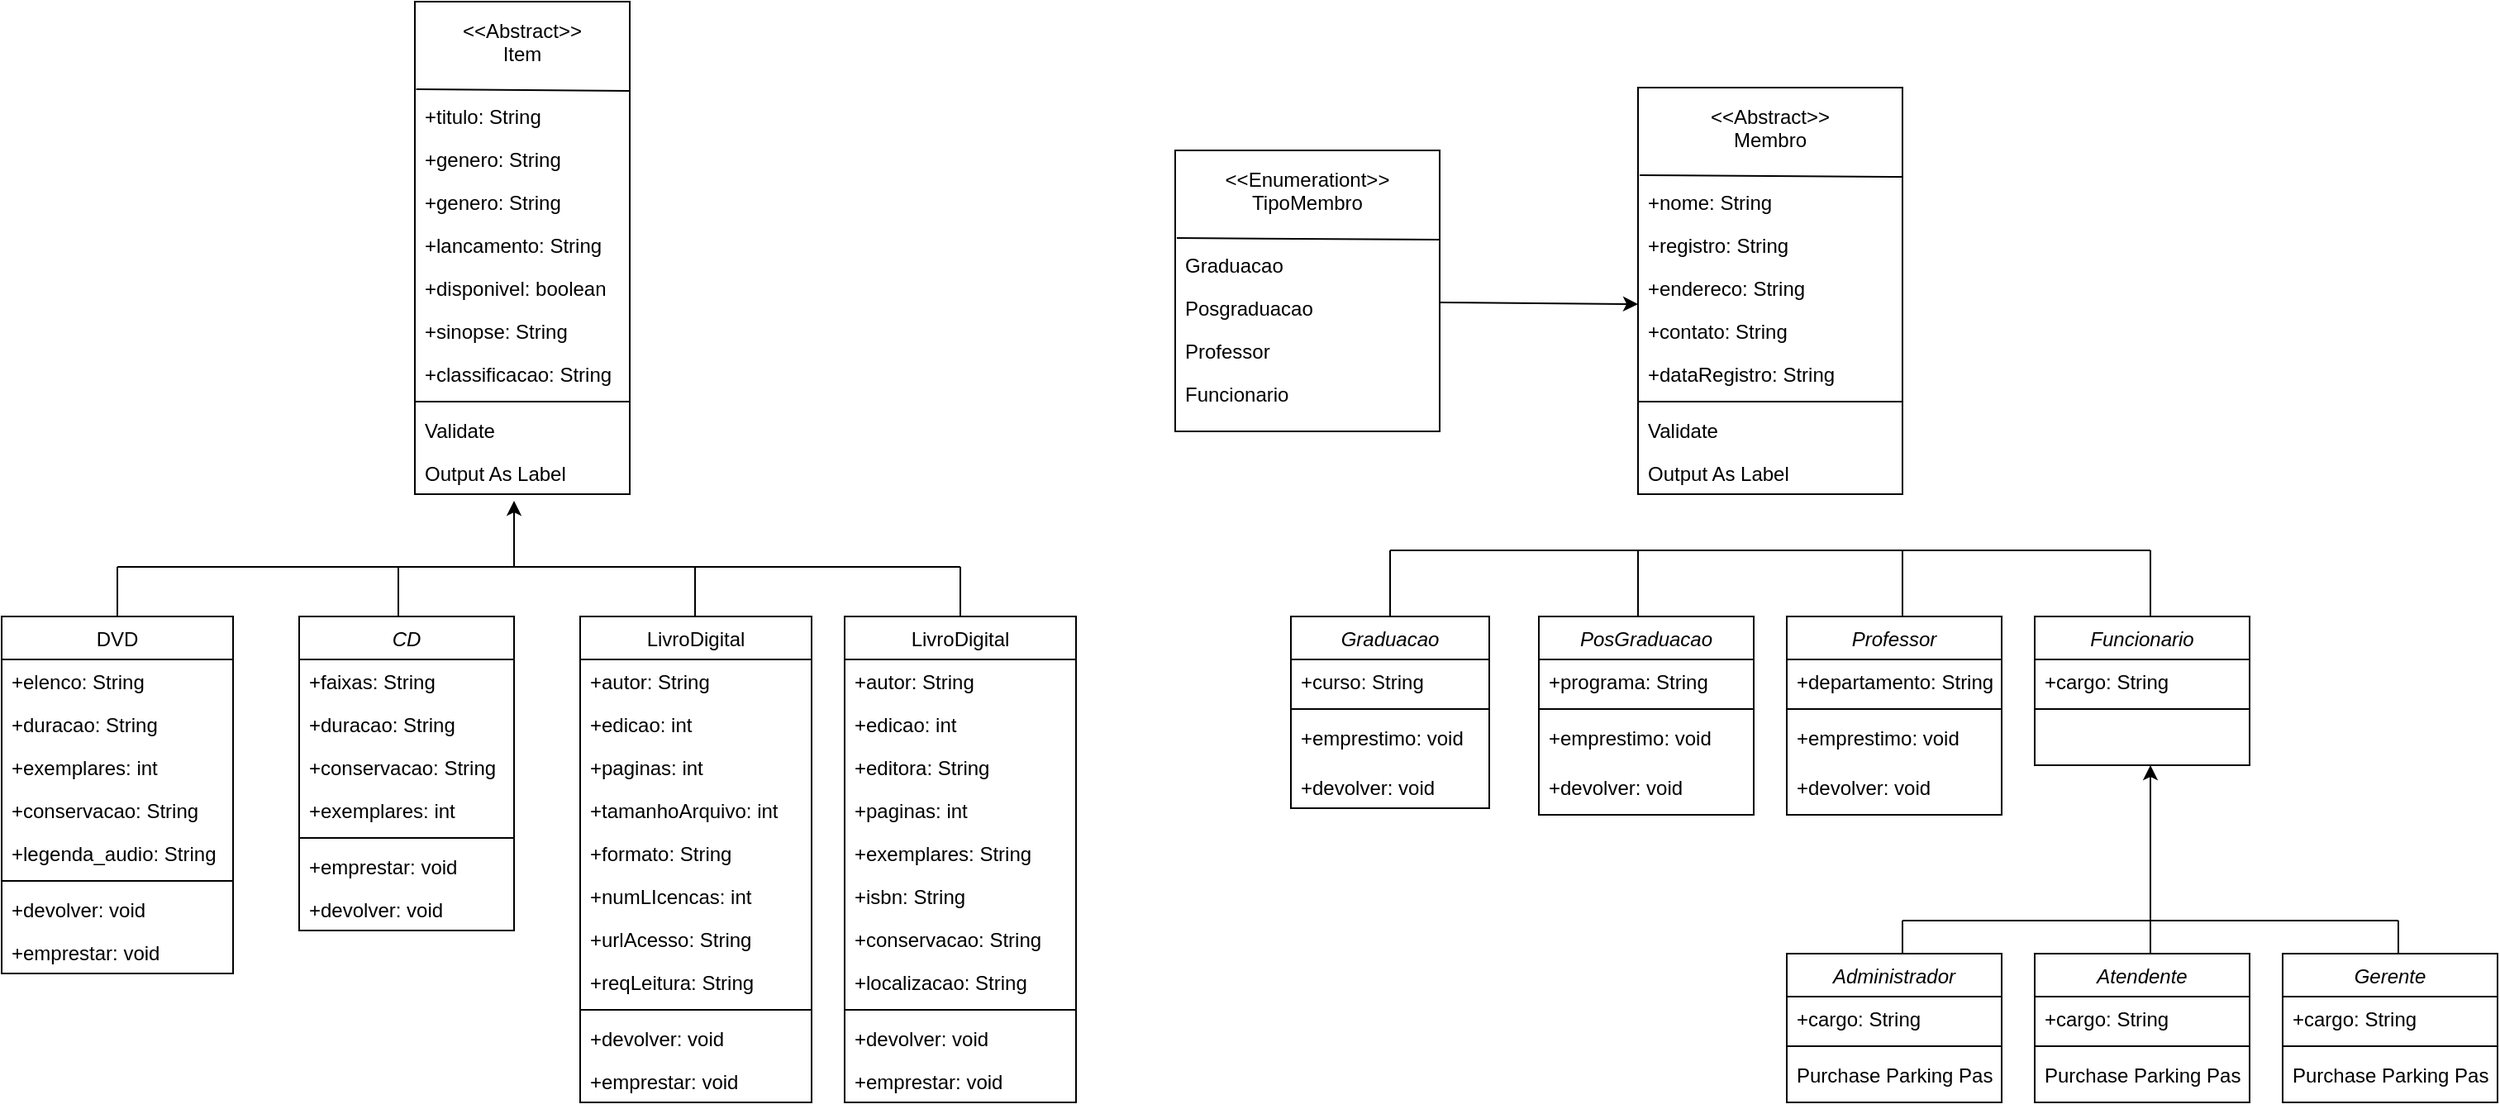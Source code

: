 <mxfile version="21.7.2" type="google">
  <diagram id="C5RBs43oDa-KdzZeNtuy" name="Page-1">
    <mxGraphModel grid="1" page="1" gridSize="10" guides="1" tooltips="1" connect="1" arrows="1" fold="1" pageScale="1" pageWidth="2339" pageHeight="3300" math="0" shadow="0">
      <root>
        <mxCell id="WIyWlLk6GJQsqaUBKTNV-0" />
        <mxCell id="WIyWlLk6GJQsqaUBKTNV-1" parent="WIyWlLk6GJQsqaUBKTNV-0" />
        <mxCell id="zkfFHV4jXpPFQw0GAbJ--0" value="CD" style="swimlane;fontStyle=2;align=center;verticalAlign=top;childLayout=stackLayout;horizontal=1;startSize=26;horizontalStack=0;resizeParent=1;resizeLast=0;collapsible=1;marginBottom=0;rounded=0;shadow=0;strokeWidth=1;" vertex="1" parent="WIyWlLk6GJQsqaUBKTNV-1">
          <mxGeometry x="460" y="400" width="130" height="190" as="geometry">
            <mxRectangle x="230" y="140" width="160" height="26" as="alternateBounds" />
          </mxGeometry>
        </mxCell>
        <mxCell id="zkfFHV4jXpPFQw0GAbJ--1" value="+faixas: String" style="text;align=left;verticalAlign=top;spacingLeft=4;spacingRight=4;overflow=hidden;rotatable=0;points=[[0,0.5],[1,0.5]];portConstraint=eastwest;" vertex="1" parent="zkfFHV4jXpPFQw0GAbJ--0">
          <mxGeometry y="26" width="130" height="26" as="geometry" />
        </mxCell>
        <mxCell id="zkfFHV4jXpPFQw0GAbJ--2" value="+duracao: String" style="text;align=left;verticalAlign=top;spacingLeft=4;spacingRight=4;overflow=hidden;rotatable=0;points=[[0,0.5],[1,0.5]];portConstraint=eastwest;rounded=0;shadow=0;html=0;" vertex="1" parent="zkfFHV4jXpPFQw0GAbJ--0">
          <mxGeometry y="52" width="130" height="26" as="geometry" />
        </mxCell>
        <mxCell id="lQz0GTJHD4kGZNlq4mN5-0" value="+conservacao: String" style="text;align=left;verticalAlign=top;spacingLeft=4;spacingRight=4;overflow=hidden;rotatable=0;points=[[0,0.5],[1,0.5]];portConstraint=eastwest;rounded=0;shadow=0;html=0;" vertex="1" parent="zkfFHV4jXpPFQw0GAbJ--0">
          <mxGeometry y="78" width="130" height="26" as="geometry" />
        </mxCell>
        <mxCell id="zkfFHV4jXpPFQw0GAbJ--3" value="+exemplares: int" style="text;align=left;verticalAlign=top;spacingLeft=4;spacingRight=4;overflow=hidden;rotatable=0;points=[[0,0.5],[1,0.5]];portConstraint=eastwest;rounded=0;shadow=0;html=0;" vertex="1" parent="zkfFHV4jXpPFQw0GAbJ--0">
          <mxGeometry y="104" width="130" height="26" as="geometry" />
        </mxCell>
        <mxCell id="zkfFHV4jXpPFQw0GAbJ--4" value="" style="line;html=1;strokeWidth=1;align=left;verticalAlign=middle;spacingTop=-1;spacingLeft=3;spacingRight=3;rotatable=0;labelPosition=right;points=[];portConstraint=eastwest;" vertex="1" parent="zkfFHV4jXpPFQw0GAbJ--0">
          <mxGeometry y="130" width="130" height="8" as="geometry" />
        </mxCell>
        <mxCell id="JZWXsClu9cLu2MhsfHQS-4" value="+emprestar: void" style="text;align=left;verticalAlign=top;spacingLeft=4;spacingRight=4;overflow=hidden;rotatable=0;points=[[0,0.5],[1,0.5]];portConstraint=eastwest;" vertex="1" parent="zkfFHV4jXpPFQw0GAbJ--0">
          <mxGeometry y="138" width="130" height="26" as="geometry" />
        </mxCell>
        <mxCell id="JZWXsClu9cLu2MhsfHQS-6" value="+devolver: void" style="text;align=left;verticalAlign=top;spacingLeft=4;spacingRight=4;overflow=hidden;rotatable=0;points=[[0,0.5],[1,0.5]];portConstraint=eastwest;" vertex="1" parent="zkfFHV4jXpPFQw0GAbJ--0">
          <mxGeometry y="164" width="130" height="26" as="geometry" />
        </mxCell>
        <mxCell id="zkfFHV4jXpPFQw0GAbJ--6" value="DVD" style="swimlane;fontStyle=0;align=center;verticalAlign=top;childLayout=stackLayout;horizontal=1;startSize=26;horizontalStack=0;resizeParent=1;resizeLast=0;collapsible=1;marginBottom=0;rounded=0;shadow=0;strokeWidth=1;" vertex="1" parent="WIyWlLk6GJQsqaUBKTNV-1">
          <mxGeometry x="280" y="400" width="140" height="216" as="geometry">
            <mxRectangle x="130" y="380" width="160" height="26" as="alternateBounds" />
          </mxGeometry>
        </mxCell>
        <mxCell id="Vjw_Tnqs9xEkvKZSGSL6-1" value="+elenco: String" style="text;align=left;verticalAlign=top;spacingLeft=4;spacingRight=4;overflow=hidden;rotatable=0;points=[[0,0.5],[1,0.5]];portConstraint=eastwest;" vertex="1" parent="zkfFHV4jXpPFQw0GAbJ--6">
          <mxGeometry y="26" width="140" height="26" as="geometry" />
        </mxCell>
        <mxCell id="Vjw_Tnqs9xEkvKZSGSL6-2" value="+duracao: String" style="text;align=left;verticalAlign=top;spacingLeft=4;spacingRight=4;overflow=hidden;rotatable=0;points=[[0,0.5],[1,0.5]];portConstraint=eastwest;" vertex="1" parent="zkfFHV4jXpPFQw0GAbJ--6">
          <mxGeometry y="52" width="140" height="26" as="geometry" />
        </mxCell>
        <mxCell id="Vjw_Tnqs9xEkvKZSGSL6-3" value="+exemplares: int" style="text;align=left;verticalAlign=top;spacingLeft=4;spacingRight=4;overflow=hidden;rotatable=0;points=[[0,0.5],[1,0.5]];portConstraint=eastwest;" vertex="1" parent="zkfFHV4jXpPFQw0GAbJ--6">
          <mxGeometry y="78" width="140" height="26" as="geometry" />
        </mxCell>
        <mxCell id="zkfFHV4jXpPFQw0GAbJ--7" value="+conservacao: String" style="text;align=left;verticalAlign=top;spacingLeft=4;spacingRight=4;overflow=hidden;rotatable=0;points=[[0,0.5],[1,0.5]];portConstraint=eastwest;" vertex="1" parent="zkfFHV4jXpPFQw0GAbJ--6">
          <mxGeometry y="104" width="140" height="26" as="geometry" />
        </mxCell>
        <mxCell id="zkfFHV4jXpPFQw0GAbJ--8" value="+legenda_audio: String" style="text;align=left;verticalAlign=top;spacingLeft=4;spacingRight=4;overflow=hidden;rotatable=0;points=[[0,0.5],[1,0.5]];portConstraint=eastwest;rounded=0;shadow=0;html=0;" vertex="1" parent="zkfFHV4jXpPFQw0GAbJ--6">
          <mxGeometry y="130" width="140" height="26" as="geometry" />
        </mxCell>
        <mxCell id="zkfFHV4jXpPFQw0GAbJ--9" value="" style="line;html=1;strokeWidth=1;align=left;verticalAlign=middle;spacingTop=-1;spacingLeft=3;spacingRight=3;rotatable=0;labelPosition=right;points=[];portConstraint=eastwest;" vertex="1" parent="zkfFHV4jXpPFQw0GAbJ--6">
          <mxGeometry y="156" width="140" height="8" as="geometry" />
        </mxCell>
        <mxCell id="zkfFHV4jXpPFQw0GAbJ--11" value="+devolver: void" style="text;align=left;verticalAlign=top;spacingLeft=4;spacingRight=4;overflow=hidden;rotatable=0;points=[[0,0.5],[1,0.5]];portConstraint=eastwest;" vertex="1" parent="zkfFHV4jXpPFQw0GAbJ--6">
          <mxGeometry y="164" width="140" height="26" as="geometry" />
        </mxCell>
        <mxCell id="JZWXsClu9cLu2MhsfHQS-1" value="+emprestar: void" style="text;align=left;verticalAlign=top;spacingLeft=4;spacingRight=4;overflow=hidden;rotatable=0;points=[[0,0.5],[1,0.5]];portConstraint=eastwest;" vertex="1" parent="zkfFHV4jXpPFQw0GAbJ--6">
          <mxGeometry y="190" width="140" height="26" as="geometry" />
        </mxCell>
        <mxCell id="zkfFHV4jXpPFQw0GAbJ--17" value="&lt;&lt;Abstract&gt;&gt;&#xa;Membro&#xa;" style="swimlane;fontStyle=0;align=center;verticalAlign=bottom;childLayout=stackLayout;horizontal=1;startSize=56;horizontalStack=0;resizeParent=1;resizeLast=0;collapsible=1;marginBottom=0;rounded=0;shadow=0;strokeWidth=1;spacing=3;swimlaneLine=0;" vertex="1" parent="WIyWlLk6GJQsqaUBKTNV-1">
          <mxGeometry x="1270" y="80" width="160" height="246" as="geometry">
            <mxRectangle x="530" y="140" width="160" height="26" as="alternateBounds" />
          </mxGeometry>
        </mxCell>
        <mxCell id="Vjw_Tnqs9xEkvKZSGSL6-5" value="" style="endArrow=none;html=1;rounded=0;exitX=0.006;exitY=-0.115;exitDx=0;exitDy=0;exitPerimeter=0;entryX=1;entryY=-0.077;entryDx=0;entryDy=0;entryPerimeter=0;" edge="1" parent="zkfFHV4jXpPFQw0GAbJ--17" source="zkfFHV4jXpPFQw0GAbJ--18" target="zkfFHV4jXpPFQw0GAbJ--18">
          <mxGeometry width="50" height="50" relative="1" as="geometry">
            <mxPoint y="60" as="sourcePoint" />
            <mxPoint x="170" y="53" as="targetPoint" />
          </mxGeometry>
        </mxCell>
        <mxCell id="zkfFHV4jXpPFQw0GAbJ--18" value="+nome: String" style="text;align=left;verticalAlign=top;spacingLeft=4;spacingRight=4;overflow=hidden;rotatable=0;points=[[0,0.5],[1,0.5]];portConstraint=eastwest;" vertex="1" parent="zkfFHV4jXpPFQw0GAbJ--17">
          <mxGeometry y="56" width="160" height="26" as="geometry" />
        </mxCell>
        <mxCell id="zkfFHV4jXpPFQw0GAbJ--19" value="+registro: String" style="text;align=left;verticalAlign=top;spacingLeft=4;spacingRight=4;overflow=hidden;rotatable=0;points=[[0,0.5],[1,0.5]];portConstraint=eastwest;rounded=0;shadow=0;html=0;" vertex="1" parent="zkfFHV4jXpPFQw0GAbJ--17">
          <mxGeometry y="82" width="160" height="26" as="geometry" />
        </mxCell>
        <mxCell id="zkfFHV4jXpPFQw0GAbJ--20" value="+endereco: String" style="text;align=left;verticalAlign=top;spacingLeft=4;spacingRight=4;overflow=hidden;rotatable=0;points=[[0,0.5],[1,0.5]];portConstraint=eastwest;rounded=0;shadow=0;html=0;" vertex="1" parent="zkfFHV4jXpPFQw0GAbJ--17">
          <mxGeometry y="108" width="160" height="26" as="geometry" />
        </mxCell>
        <mxCell id="zkfFHV4jXpPFQw0GAbJ--21" value="+contato: String" style="text;align=left;verticalAlign=top;spacingLeft=4;spacingRight=4;overflow=hidden;rotatable=0;points=[[0,0.5],[1,0.5]];portConstraint=eastwest;rounded=0;shadow=0;html=0;" vertex="1" parent="zkfFHV4jXpPFQw0GAbJ--17">
          <mxGeometry y="134" width="160" height="26" as="geometry" />
        </mxCell>
        <mxCell id="zkfFHV4jXpPFQw0GAbJ--22" value="+dataRegistro: String" style="text;align=left;verticalAlign=top;spacingLeft=4;spacingRight=4;overflow=hidden;rotatable=0;points=[[0,0.5],[1,0.5]];portConstraint=eastwest;rounded=0;shadow=0;html=0;" vertex="1" parent="zkfFHV4jXpPFQw0GAbJ--17">
          <mxGeometry y="160" width="160" height="26" as="geometry" />
        </mxCell>
        <mxCell id="zkfFHV4jXpPFQw0GAbJ--23" value="" style="line;html=1;strokeWidth=1;align=left;verticalAlign=middle;spacingTop=-1;spacingLeft=3;spacingRight=3;rotatable=0;labelPosition=right;points=[];portConstraint=eastwest;" vertex="1" parent="zkfFHV4jXpPFQw0GAbJ--17">
          <mxGeometry y="186" width="160" height="8" as="geometry" />
        </mxCell>
        <mxCell id="zkfFHV4jXpPFQw0GAbJ--24" value="Validate" style="text;align=left;verticalAlign=top;spacingLeft=4;spacingRight=4;overflow=hidden;rotatable=0;points=[[0,0.5],[1,0.5]];portConstraint=eastwest;" vertex="1" parent="zkfFHV4jXpPFQw0GAbJ--17">
          <mxGeometry y="194" width="160" height="26" as="geometry" />
        </mxCell>
        <mxCell id="zkfFHV4jXpPFQw0GAbJ--25" value="Output As Label" style="text;align=left;verticalAlign=top;spacingLeft=4;spacingRight=4;overflow=hidden;rotatable=0;points=[[0,0.5],[1,0.5]];portConstraint=eastwest;" vertex="1" parent="zkfFHV4jXpPFQw0GAbJ--17">
          <mxGeometry y="220" width="160" height="26" as="geometry" />
        </mxCell>
        <mxCell id="urJZvhicEo51NMIlUiDT-0" value="&lt;&lt;Abstract&gt;&gt;&#xa;Item&#xa;" style="swimlane;fontStyle=0;align=center;verticalAlign=bottom;childLayout=stackLayout;horizontal=1;startSize=56;horizontalStack=0;resizeParent=1;resizeLast=0;collapsible=1;marginBottom=0;rounded=0;shadow=0;strokeWidth=1;spacing=3;swimlaneLine=0;" vertex="1" parent="WIyWlLk6GJQsqaUBKTNV-1">
          <mxGeometry x="530" y="28" width="130" height="298" as="geometry">
            <mxRectangle x="530" y="140" width="160" height="26" as="alternateBounds" />
          </mxGeometry>
        </mxCell>
        <mxCell id="urJZvhicEo51NMIlUiDT-1" value="" style="endArrow=none;html=1;rounded=0;exitX=0.006;exitY=-0.115;exitDx=0;exitDy=0;exitPerimeter=0;entryX=1;entryY=-0.077;entryDx=0;entryDy=0;entryPerimeter=0;" edge="1" parent="urJZvhicEo51NMIlUiDT-0" source="urJZvhicEo51NMIlUiDT-2" target="urJZvhicEo51NMIlUiDT-2">
          <mxGeometry width="50" height="50" relative="1" as="geometry">
            <mxPoint y="60" as="sourcePoint" />
            <mxPoint x="170" y="53" as="targetPoint" />
          </mxGeometry>
        </mxCell>
        <mxCell id="urJZvhicEo51NMIlUiDT-2" value="+titulo: String" style="text;align=left;verticalAlign=top;spacingLeft=4;spacingRight=4;overflow=hidden;rotatable=0;points=[[0,0.5],[1,0.5]];portConstraint=eastwest;" vertex="1" parent="urJZvhicEo51NMIlUiDT-0">
          <mxGeometry y="56" width="130" height="26" as="geometry" />
        </mxCell>
        <mxCell id="urJZvhicEo51NMIlUiDT-3" value="+genero: String" style="text;align=left;verticalAlign=top;spacingLeft=4;spacingRight=4;overflow=hidden;rotatable=0;points=[[0,0.5],[1,0.5]];portConstraint=eastwest;rounded=0;shadow=0;html=0;" vertex="1" parent="urJZvhicEo51NMIlUiDT-0">
          <mxGeometry y="82" width="130" height="26" as="geometry" />
        </mxCell>
        <mxCell id="urJZvhicEo51NMIlUiDT-4" value="+genero: String" style="text;align=left;verticalAlign=top;spacingLeft=4;spacingRight=4;overflow=hidden;rotatable=0;points=[[0,0.5],[1,0.5]];portConstraint=eastwest;rounded=0;shadow=0;html=0;" vertex="1" parent="urJZvhicEo51NMIlUiDT-0">
          <mxGeometry y="108" width="130" height="26" as="geometry" />
        </mxCell>
        <mxCell id="urJZvhicEo51NMIlUiDT-5" value="+lancamento: String" style="text;align=left;verticalAlign=top;spacingLeft=4;spacingRight=4;overflow=hidden;rotatable=0;points=[[0,0.5],[1,0.5]];portConstraint=eastwest;rounded=0;shadow=0;html=0;" vertex="1" parent="urJZvhicEo51NMIlUiDT-0">
          <mxGeometry y="134" width="130" height="26" as="geometry" />
        </mxCell>
        <mxCell id="urJZvhicEo51NMIlUiDT-6" value="+disponivel: boolean" style="text;align=left;verticalAlign=top;spacingLeft=4;spacingRight=4;overflow=hidden;rotatable=0;points=[[0,0.5],[1,0.5]];portConstraint=eastwest;rounded=0;shadow=0;html=0;" vertex="1" parent="urJZvhicEo51NMIlUiDT-0">
          <mxGeometry y="160" width="130" height="26" as="geometry" />
        </mxCell>
        <mxCell id="urJZvhicEo51NMIlUiDT-10" value="+sinopse: String" style="text;align=left;verticalAlign=top;spacingLeft=4;spacingRight=4;overflow=hidden;rotatable=0;points=[[0,0.5],[1,0.5]];portConstraint=eastwest;rounded=0;shadow=0;html=0;" vertex="1" parent="urJZvhicEo51NMIlUiDT-0">
          <mxGeometry y="186" width="130" height="26" as="geometry" />
        </mxCell>
        <mxCell id="urJZvhicEo51NMIlUiDT-11" value="+classificacao: String" style="text;align=left;verticalAlign=top;spacingLeft=4;spacingRight=4;overflow=hidden;rotatable=0;points=[[0,0.5],[1,0.5]];portConstraint=eastwest;rounded=0;shadow=0;html=0;" vertex="1" parent="urJZvhicEo51NMIlUiDT-0">
          <mxGeometry y="212" width="130" height="26" as="geometry" />
        </mxCell>
        <mxCell id="urJZvhicEo51NMIlUiDT-7" value="" style="line;html=1;strokeWidth=1;align=left;verticalAlign=middle;spacingTop=-1;spacingLeft=3;spacingRight=3;rotatable=0;labelPosition=right;points=[];portConstraint=eastwest;" vertex="1" parent="urJZvhicEo51NMIlUiDT-0">
          <mxGeometry y="238" width="130" height="8" as="geometry" />
        </mxCell>
        <mxCell id="urJZvhicEo51NMIlUiDT-8" value="Validate" style="text;align=left;verticalAlign=top;spacingLeft=4;spacingRight=4;overflow=hidden;rotatable=0;points=[[0,0.5],[1,0.5]];portConstraint=eastwest;" vertex="1" parent="urJZvhicEo51NMIlUiDT-0">
          <mxGeometry y="246" width="130" height="26" as="geometry" />
        </mxCell>
        <mxCell id="urJZvhicEo51NMIlUiDT-9" value="Output As Label" style="text;align=left;verticalAlign=top;spacingLeft=4;spacingRight=4;overflow=hidden;rotatable=0;points=[[0,0.5],[1,0.5]];portConstraint=eastwest;" vertex="1" parent="urJZvhicEo51NMIlUiDT-0">
          <mxGeometry y="272" width="130" height="26" as="geometry" />
        </mxCell>
        <mxCell id="urJZvhicEo51NMIlUiDT-14" value="" style="endArrow=none;html=1;rounded=0;" edge="1" parent="WIyWlLk6GJQsqaUBKTNV-1">
          <mxGeometry width="50" height="50" relative="1" as="geometry">
            <mxPoint x="350" y="400" as="sourcePoint" />
            <mxPoint x="350" y="370" as="targetPoint" />
          </mxGeometry>
        </mxCell>
        <mxCell id="urJZvhicEo51NMIlUiDT-15" value="" style="endArrow=none;html=1;rounded=0;" edge="1" parent="WIyWlLk6GJQsqaUBKTNV-1">
          <mxGeometry width="50" height="50" relative="1" as="geometry">
            <mxPoint x="350" y="370" as="sourcePoint" />
            <mxPoint x="860" y="370" as="targetPoint" />
          </mxGeometry>
        </mxCell>
        <mxCell id="urJZvhicEo51NMIlUiDT-16" value="" style="endArrow=none;html=1;rounded=0;" edge="1" parent="WIyWlLk6GJQsqaUBKTNV-1">
          <mxGeometry width="50" height="50" relative="1" as="geometry">
            <mxPoint x="520" y="400" as="sourcePoint" />
            <mxPoint x="520" y="380" as="targetPoint" />
            <Array as="points">
              <mxPoint x="520" y="370" />
            </Array>
          </mxGeometry>
        </mxCell>
        <mxCell id="urJZvhicEo51NMIlUiDT-17" value="" style="endArrow=classic;html=1;rounded=0;" edge="1" parent="WIyWlLk6GJQsqaUBKTNV-1">
          <mxGeometry width="50" height="50" relative="1" as="geometry">
            <mxPoint x="590" y="370" as="sourcePoint" />
            <mxPoint x="590" y="330" as="targetPoint" />
          </mxGeometry>
        </mxCell>
        <mxCell id="urJZvhicEo51NMIlUiDT-18" value="LivroDigital" style="swimlane;fontStyle=0;align=center;verticalAlign=top;childLayout=stackLayout;horizontal=1;startSize=26;horizontalStack=0;resizeParent=1;resizeLast=0;collapsible=1;marginBottom=0;rounded=0;shadow=0;strokeWidth=1;" vertex="1" parent="WIyWlLk6GJQsqaUBKTNV-1">
          <mxGeometry x="630" y="400" width="140" height="294" as="geometry">
            <mxRectangle x="130" y="380" width="160" height="26" as="alternateBounds" />
          </mxGeometry>
        </mxCell>
        <mxCell id="urJZvhicEo51NMIlUiDT-19" value="+autor: String" style="text;align=left;verticalAlign=top;spacingLeft=4;spacingRight=4;overflow=hidden;rotatable=0;points=[[0,0.5],[1,0.5]];portConstraint=eastwest;" vertex="1" parent="urJZvhicEo51NMIlUiDT-18">
          <mxGeometry y="26" width="140" height="26" as="geometry" />
        </mxCell>
        <mxCell id="urJZvhicEo51NMIlUiDT-20" value="+edicao: int" style="text;align=left;verticalAlign=top;spacingLeft=4;spacingRight=4;overflow=hidden;rotatable=0;points=[[0,0.5],[1,0.5]];portConstraint=eastwest;" vertex="1" parent="urJZvhicEo51NMIlUiDT-18">
          <mxGeometry y="52" width="140" height="26" as="geometry" />
        </mxCell>
        <mxCell id="urJZvhicEo51NMIlUiDT-21" value="+paginas: int" style="text;align=left;verticalAlign=top;spacingLeft=4;spacingRight=4;overflow=hidden;rotatable=0;points=[[0,0.5],[1,0.5]];portConstraint=eastwest;" vertex="1" parent="urJZvhicEo51NMIlUiDT-18">
          <mxGeometry y="78" width="140" height="26" as="geometry" />
        </mxCell>
        <mxCell id="urJZvhicEo51NMIlUiDT-22" value="+tamanhoArquivo: int" style="text;align=left;verticalAlign=top;spacingLeft=4;spacingRight=4;overflow=hidden;rotatable=0;points=[[0,0.5],[1,0.5]];portConstraint=eastwest;" vertex="1" parent="urJZvhicEo51NMIlUiDT-18">
          <mxGeometry y="104" width="140" height="26" as="geometry" />
        </mxCell>
        <mxCell id="urJZvhicEo51NMIlUiDT-23" value="+formato: String" style="text;align=left;verticalAlign=top;spacingLeft=4;spacingRight=4;overflow=hidden;rotatable=0;points=[[0,0.5],[1,0.5]];portConstraint=eastwest;rounded=0;shadow=0;html=0;" vertex="1" parent="urJZvhicEo51NMIlUiDT-18">
          <mxGeometry y="130" width="140" height="26" as="geometry" />
        </mxCell>
        <mxCell id="urJZvhicEo51NMIlUiDT-27" value="+numLIcencas: int" style="text;align=left;verticalAlign=top;spacingLeft=4;spacingRight=4;overflow=hidden;rotatable=0;points=[[0,0.5],[1,0.5]];portConstraint=eastwest;rounded=0;shadow=0;html=0;" vertex="1" parent="urJZvhicEo51NMIlUiDT-18">
          <mxGeometry y="156" width="140" height="26" as="geometry" />
        </mxCell>
        <mxCell id="urJZvhicEo51NMIlUiDT-28" value="+urlAcesso: String" style="text;align=left;verticalAlign=top;spacingLeft=4;spacingRight=4;overflow=hidden;rotatable=0;points=[[0,0.5],[1,0.5]];portConstraint=eastwest;rounded=0;shadow=0;html=0;" vertex="1" parent="urJZvhicEo51NMIlUiDT-18">
          <mxGeometry y="182" width="140" height="26" as="geometry" />
        </mxCell>
        <mxCell id="urJZvhicEo51NMIlUiDT-29" value="+reqLeitura: String" style="text;align=left;verticalAlign=top;spacingLeft=4;spacingRight=4;overflow=hidden;rotatable=0;points=[[0,0.5],[1,0.5]];portConstraint=eastwest;rounded=0;shadow=0;html=0;" vertex="1" parent="urJZvhicEo51NMIlUiDT-18">
          <mxGeometry y="208" width="140" height="26" as="geometry" />
        </mxCell>
        <mxCell id="urJZvhicEo51NMIlUiDT-24" value="" style="line;html=1;strokeWidth=1;align=left;verticalAlign=middle;spacingTop=-1;spacingLeft=3;spacingRight=3;rotatable=0;labelPosition=right;points=[];portConstraint=eastwest;" vertex="1" parent="urJZvhicEo51NMIlUiDT-18">
          <mxGeometry y="234" width="140" height="8" as="geometry" />
        </mxCell>
        <mxCell id="JZWXsClu9cLu2MhsfHQS-7" value="+devolver: void" style="text;align=left;verticalAlign=top;spacingLeft=4;spacingRight=4;overflow=hidden;rotatable=0;points=[[0,0.5],[1,0.5]];portConstraint=eastwest;" vertex="1" parent="urJZvhicEo51NMIlUiDT-18">
          <mxGeometry y="242" width="140" height="26" as="geometry" />
        </mxCell>
        <mxCell id="JZWXsClu9cLu2MhsfHQS-8" value="+emprestar: void" style="text;align=left;verticalAlign=top;spacingLeft=4;spacingRight=4;overflow=hidden;rotatable=0;points=[[0,0.5],[1,0.5]];portConstraint=eastwest;" vertex="1" parent="urJZvhicEo51NMIlUiDT-18">
          <mxGeometry y="268" width="140" height="26" as="geometry" />
        </mxCell>
        <mxCell id="urJZvhicEo51NMIlUiDT-30" value="" style="endArrow=none;html=1;rounded=0;" edge="1" parent="WIyWlLk6GJQsqaUBKTNV-1">
          <mxGeometry width="50" height="50" relative="1" as="geometry">
            <mxPoint x="699.5" y="400" as="sourcePoint" />
            <mxPoint x="699.5" y="370" as="targetPoint" />
          </mxGeometry>
        </mxCell>
        <mxCell id="urJZvhicEo51NMIlUiDT-31" value="LivroDigital" style="swimlane;fontStyle=0;align=center;verticalAlign=top;childLayout=stackLayout;horizontal=1;startSize=26;horizontalStack=0;resizeParent=1;resizeLast=0;collapsible=1;marginBottom=0;rounded=0;shadow=0;strokeWidth=1;" vertex="1" parent="WIyWlLk6GJQsqaUBKTNV-1">
          <mxGeometry x="790" y="400" width="140" height="294" as="geometry">
            <mxRectangle x="130" y="380" width="160" height="26" as="alternateBounds" />
          </mxGeometry>
        </mxCell>
        <mxCell id="urJZvhicEo51NMIlUiDT-32" value="+autor: String" style="text;align=left;verticalAlign=top;spacingLeft=4;spacingRight=4;overflow=hidden;rotatable=0;points=[[0,0.5],[1,0.5]];portConstraint=eastwest;" vertex="1" parent="urJZvhicEo51NMIlUiDT-31">
          <mxGeometry y="26" width="140" height="26" as="geometry" />
        </mxCell>
        <mxCell id="urJZvhicEo51NMIlUiDT-33" value="+edicao: int" style="text;align=left;verticalAlign=top;spacingLeft=4;spacingRight=4;overflow=hidden;rotatable=0;points=[[0,0.5],[1,0.5]];portConstraint=eastwest;" vertex="1" parent="urJZvhicEo51NMIlUiDT-31">
          <mxGeometry y="52" width="140" height="26" as="geometry" />
        </mxCell>
        <mxCell id="urJZvhicEo51NMIlUiDT-34" value="+editora: String" style="text;align=left;verticalAlign=top;spacingLeft=4;spacingRight=4;overflow=hidden;rotatable=0;points=[[0,0.5],[1,0.5]];portConstraint=eastwest;" vertex="1" parent="urJZvhicEo51NMIlUiDT-31">
          <mxGeometry y="78" width="140" height="26" as="geometry" />
        </mxCell>
        <mxCell id="urJZvhicEo51NMIlUiDT-35" value="+paginas: int" style="text;align=left;verticalAlign=top;spacingLeft=4;spacingRight=4;overflow=hidden;rotatable=0;points=[[0,0.5],[1,0.5]];portConstraint=eastwest;" vertex="1" parent="urJZvhicEo51NMIlUiDT-31">
          <mxGeometry y="104" width="140" height="26" as="geometry" />
        </mxCell>
        <mxCell id="urJZvhicEo51NMIlUiDT-36" value="+exemplares: String" style="text;align=left;verticalAlign=top;spacingLeft=4;spacingRight=4;overflow=hidden;rotatable=0;points=[[0,0.5],[1,0.5]];portConstraint=eastwest;rounded=0;shadow=0;html=0;" vertex="1" parent="urJZvhicEo51NMIlUiDT-31">
          <mxGeometry y="130" width="140" height="26" as="geometry" />
        </mxCell>
        <mxCell id="urJZvhicEo51NMIlUiDT-37" value="+isbn: String" style="text;align=left;verticalAlign=top;spacingLeft=4;spacingRight=4;overflow=hidden;rotatable=0;points=[[0,0.5],[1,0.5]];portConstraint=eastwest;rounded=0;shadow=0;html=0;" vertex="1" parent="urJZvhicEo51NMIlUiDT-31">
          <mxGeometry y="156" width="140" height="26" as="geometry" />
        </mxCell>
        <mxCell id="urJZvhicEo51NMIlUiDT-38" value="+conservacao: String" style="text;align=left;verticalAlign=top;spacingLeft=4;spacingRight=4;overflow=hidden;rotatable=0;points=[[0,0.5],[1,0.5]];portConstraint=eastwest;rounded=0;shadow=0;html=0;" vertex="1" parent="urJZvhicEo51NMIlUiDT-31">
          <mxGeometry y="182" width="140" height="26" as="geometry" />
        </mxCell>
        <mxCell id="urJZvhicEo51NMIlUiDT-39" value="+localizacao: String" style="text;align=left;verticalAlign=top;spacingLeft=4;spacingRight=4;overflow=hidden;rotatable=0;points=[[0,0.5],[1,0.5]];portConstraint=eastwest;rounded=0;shadow=0;html=0;" vertex="1" parent="urJZvhicEo51NMIlUiDT-31">
          <mxGeometry y="208" width="140" height="26" as="geometry" />
        </mxCell>
        <mxCell id="urJZvhicEo51NMIlUiDT-40" value="" style="line;html=1;strokeWidth=1;align=left;verticalAlign=middle;spacingTop=-1;spacingLeft=3;spacingRight=3;rotatable=0;labelPosition=right;points=[];portConstraint=eastwest;" vertex="1" parent="urJZvhicEo51NMIlUiDT-31">
          <mxGeometry y="234" width="140" height="8" as="geometry" />
        </mxCell>
        <mxCell id="JZWXsClu9cLu2MhsfHQS-9" value="+devolver: void" style="text;align=left;verticalAlign=top;spacingLeft=4;spacingRight=4;overflow=hidden;rotatable=0;points=[[0,0.5],[1,0.5]];portConstraint=eastwest;" vertex="1" parent="urJZvhicEo51NMIlUiDT-31">
          <mxGeometry y="242" width="140" height="26" as="geometry" />
        </mxCell>
        <mxCell id="JZWXsClu9cLu2MhsfHQS-10" value="+emprestar: void" style="text;align=left;verticalAlign=top;spacingLeft=4;spacingRight=4;overflow=hidden;rotatable=0;points=[[0,0.5],[1,0.5]];portConstraint=eastwest;" vertex="1" parent="urJZvhicEo51NMIlUiDT-31">
          <mxGeometry y="268" width="140" height="26" as="geometry" />
        </mxCell>
        <mxCell id="urJZvhicEo51NMIlUiDT-43" value="" style="endArrow=none;html=1;rounded=0;" edge="1" parent="WIyWlLk6GJQsqaUBKTNV-1" source="urJZvhicEo51NMIlUiDT-31">
          <mxGeometry width="50" height="50" relative="1" as="geometry">
            <mxPoint x="880" y="390" as="sourcePoint" />
            <mxPoint x="860" y="370" as="targetPoint" />
          </mxGeometry>
        </mxCell>
        <mxCell id="urJZvhicEo51NMIlUiDT-44" value="Graduacao" style="swimlane;fontStyle=2;align=center;verticalAlign=top;childLayout=stackLayout;horizontal=1;startSize=26;horizontalStack=0;resizeParent=1;resizeLast=0;collapsible=1;marginBottom=0;rounded=0;shadow=0;strokeWidth=1;" vertex="1" parent="WIyWlLk6GJQsqaUBKTNV-1">
          <mxGeometry x="1060" y="400" width="120" height="116" as="geometry">
            <mxRectangle x="230" y="140" width="160" height="26" as="alternateBounds" />
          </mxGeometry>
        </mxCell>
        <mxCell id="urJZvhicEo51NMIlUiDT-45" value="+curso: String" style="text;align=left;verticalAlign=top;spacingLeft=4;spacingRight=4;overflow=hidden;rotatable=0;points=[[0,0.5],[1,0.5]];portConstraint=eastwest;" vertex="1" parent="urJZvhicEo51NMIlUiDT-44">
          <mxGeometry y="26" width="120" height="26" as="geometry" />
        </mxCell>
        <mxCell id="urJZvhicEo51NMIlUiDT-49" value="" style="line;html=1;strokeWidth=1;align=left;verticalAlign=middle;spacingTop=-1;spacingLeft=3;spacingRight=3;rotatable=0;labelPosition=right;points=[];portConstraint=eastwest;" vertex="1" parent="urJZvhicEo51NMIlUiDT-44">
          <mxGeometry y="52" width="120" height="8" as="geometry" />
        </mxCell>
        <mxCell id="urJZvhicEo51NMIlUiDT-50" value="+emprestimo: void" style="text;align=left;verticalAlign=top;spacingLeft=4;spacingRight=4;overflow=hidden;rotatable=0;points=[[0,0.5],[1,0.5]];portConstraint=eastwest;" vertex="1" parent="urJZvhicEo51NMIlUiDT-44">
          <mxGeometry y="60" width="120" height="30" as="geometry" />
        </mxCell>
        <mxCell id="JZWXsClu9cLu2MhsfHQS-12" value="+devolver: void" style="text;align=left;verticalAlign=top;spacingLeft=4;spacingRight=4;overflow=hidden;rotatable=0;points=[[0,0.5],[1,0.5]];portConstraint=eastwest;" vertex="1" parent="urJZvhicEo51NMIlUiDT-44">
          <mxGeometry y="90" width="120" height="26" as="geometry" />
        </mxCell>
        <mxCell id="urJZvhicEo51NMIlUiDT-51" value="PosGraduacao" style="swimlane;fontStyle=2;align=center;verticalAlign=top;childLayout=stackLayout;horizontal=1;startSize=26;horizontalStack=0;resizeParent=1;resizeLast=0;collapsible=1;marginBottom=0;rounded=0;shadow=0;strokeWidth=1;" vertex="1" parent="WIyWlLk6GJQsqaUBKTNV-1">
          <mxGeometry x="1210" y="400" width="130" height="120" as="geometry">
            <mxRectangle x="230" y="140" width="160" height="26" as="alternateBounds" />
          </mxGeometry>
        </mxCell>
        <mxCell id="urJZvhicEo51NMIlUiDT-52" value="+programa: String" style="text;align=left;verticalAlign=top;spacingLeft=4;spacingRight=4;overflow=hidden;rotatable=0;points=[[0,0.5],[1,0.5]];portConstraint=eastwest;" vertex="1" parent="urJZvhicEo51NMIlUiDT-51">
          <mxGeometry y="26" width="130" height="26" as="geometry" />
        </mxCell>
        <mxCell id="urJZvhicEo51NMIlUiDT-53" value="" style="line;html=1;strokeWidth=1;align=left;verticalAlign=middle;spacingTop=-1;spacingLeft=3;spacingRight=3;rotatable=0;labelPosition=right;points=[];portConstraint=eastwest;" vertex="1" parent="urJZvhicEo51NMIlUiDT-51">
          <mxGeometry y="52" width="130" height="8" as="geometry" />
        </mxCell>
        <mxCell id="JZWXsClu9cLu2MhsfHQS-19" value="+emprestimo: void" style="text;align=left;verticalAlign=top;spacingLeft=4;spacingRight=4;overflow=hidden;rotatable=0;points=[[0,0.5],[1,0.5]];portConstraint=eastwest;" vertex="1" parent="urJZvhicEo51NMIlUiDT-51">
          <mxGeometry y="60" width="130" height="30" as="geometry" />
        </mxCell>
        <mxCell id="JZWXsClu9cLu2MhsfHQS-21" value="+devolver: void" style="text;align=left;verticalAlign=top;spacingLeft=4;spacingRight=4;overflow=hidden;rotatable=0;points=[[0,0.5],[1,0.5]];portConstraint=eastwest;" vertex="1" parent="urJZvhicEo51NMIlUiDT-51">
          <mxGeometry y="90" width="130" height="26" as="geometry" />
        </mxCell>
        <mxCell id="urJZvhicEo51NMIlUiDT-55" value="Professor" style="swimlane;fontStyle=2;align=center;verticalAlign=top;childLayout=stackLayout;horizontal=1;startSize=26;horizontalStack=0;resizeParent=1;resizeLast=0;collapsible=1;marginBottom=0;rounded=0;shadow=0;strokeWidth=1;" vertex="1" parent="WIyWlLk6GJQsqaUBKTNV-1">
          <mxGeometry x="1360" y="400" width="130" height="120" as="geometry">
            <mxRectangle x="230" y="140" width="160" height="26" as="alternateBounds" />
          </mxGeometry>
        </mxCell>
        <mxCell id="urJZvhicEo51NMIlUiDT-56" value="+departamento: String" style="text;align=left;verticalAlign=top;spacingLeft=4;spacingRight=4;overflow=hidden;rotatable=0;points=[[0,0.5],[1,0.5]];portConstraint=eastwest;" vertex="1" parent="urJZvhicEo51NMIlUiDT-55">
          <mxGeometry y="26" width="130" height="26" as="geometry" />
        </mxCell>
        <mxCell id="urJZvhicEo51NMIlUiDT-57" value="" style="line;html=1;strokeWidth=1;align=left;verticalAlign=middle;spacingTop=-1;spacingLeft=3;spacingRight=3;rotatable=0;labelPosition=right;points=[];portConstraint=eastwest;" vertex="1" parent="urJZvhicEo51NMIlUiDT-55">
          <mxGeometry y="52" width="130" height="8" as="geometry" />
        </mxCell>
        <mxCell id="urJZvhicEo51NMIlUiDT-105" value="" style="endArrow=none;html=1;rounded=0;" edge="1" parent="urJZvhicEo51NMIlUiDT-55">
          <mxGeometry width="50" height="50" relative="1" as="geometry">
            <mxPoint x="70" y="184" as="sourcePoint" />
            <mxPoint x="370" y="184" as="targetPoint" />
          </mxGeometry>
        </mxCell>
        <mxCell id="JZWXsClu9cLu2MhsfHQS-22" value="+emprestimo: void" style="text;align=left;verticalAlign=top;spacingLeft=4;spacingRight=4;overflow=hidden;rotatable=0;points=[[0,0.5],[1,0.5]];portConstraint=eastwest;" vertex="1" parent="urJZvhicEo51NMIlUiDT-55">
          <mxGeometry y="60" width="130" height="30" as="geometry" />
        </mxCell>
        <mxCell id="JZWXsClu9cLu2MhsfHQS-23" value="+devolver: void" style="text;align=left;verticalAlign=top;spacingLeft=4;spacingRight=4;overflow=hidden;rotatable=0;points=[[0,0.5],[1,0.5]];portConstraint=eastwest;" vertex="1" parent="urJZvhicEo51NMIlUiDT-55">
          <mxGeometry y="90" width="130" height="26" as="geometry" />
        </mxCell>
        <mxCell id="urJZvhicEo51NMIlUiDT-59" value="&lt;&lt;Enumerationt&gt;&gt;&#xa;TipoMembro&#xa;" style="swimlane;fontStyle=0;align=center;verticalAlign=bottom;childLayout=stackLayout;horizontal=1;startSize=56;horizontalStack=0;resizeParent=1;resizeLast=0;collapsible=1;marginBottom=0;rounded=0;shadow=0;strokeWidth=1;spacing=3;swimlaneLine=0;" vertex="1" parent="WIyWlLk6GJQsqaUBKTNV-1">
          <mxGeometry x="990" y="118" width="160" height="170" as="geometry">
            <mxRectangle x="530" y="140" width="160" height="26" as="alternateBounds" />
          </mxGeometry>
        </mxCell>
        <mxCell id="urJZvhicEo51NMIlUiDT-60" value="" style="endArrow=none;html=1;rounded=0;exitX=0.006;exitY=-0.115;exitDx=0;exitDy=0;exitPerimeter=0;entryX=1;entryY=-0.077;entryDx=0;entryDy=0;entryPerimeter=0;" edge="1" parent="urJZvhicEo51NMIlUiDT-59" source="urJZvhicEo51NMIlUiDT-61" target="urJZvhicEo51NMIlUiDT-61">
          <mxGeometry width="50" height="50" relative="1" as="geometry">
            <mxPoint y="60" as="sourcePoint" />
            <mxPoint x="170" y="53" as="targetPoint" />
          </mxGeometry>
        </mxCell>
        <mxCell id="urJZvhicEo51NMIlUiDT-61" value="Graduacao" style="text;align=left;verticalAlign=top;spacingLeft=4;spacingRight=4;overflow=hidden;rotatable=0;points=[[0,0.5],[1,0.5]];portConstraint=eastwest;" vertex="1" parent="urJZvhicEo51NMIlUiDT-59">
          <mxGeometry y="56" width="160" height="26" as="geometry" />
        </mxCell>
        <mxCell id="urJZvhicEo51NMIlUiDT-62" value="Posgraduacao" style="text;align=left;verticalAlign=top;spacingLeft=4;spacingRight=4;overflow=hidden;rotatable=0;points=[[0,0.5],[1,0.5]];portConstraint=eastwest;rounded=0;shadow=0;html=0;" vertex="1" parent="urJZvhicEo51NMIlUiDT-59">
          <mxGeometry y="82" width="160" height="26" as="geometry" />
        </mxCell>
        <mxCell id="urJZvhicEo51NMIlUiDT-63" value="Professor" style="text;align=left;verticalAlign=top;spacingLeft=4;spacingRight=4;overflow=hidden;rotatable=0;points=[[0,0.5],[1,0.5]];portConstraint=eastwest;rounded=0;shadow=0;html=0;" vertex="1" parent="urJZvhicEo51NMIlUiDT-59">
          <mxGeometry y="108" width="160" height="26" as="geometry" />
        </mxCell>
        <mxCell id="urJZvhicEo51NMIlUiDT-64" value="Funcionario" style="text;align=left;verticalAlign=top;spacingLeft=4;spacingRight=4;overflow=hidden;rotatable=0;points=[[0,0.5],[1,0.5]];portConstraint=eastwest;rounded=0;shadow=0;html=0;" vertex="1" parent="urJZvhicEo51NMIlUiDT-59">
          <mxGeometry y="134" width="160" height="26" as="geometry" />
        </mxCell>
        <mxCell id="urJZvhicEo51NMIlUiDT-69" value="" style="endArrow=classic;html=1;rounded=0;entryX=0;entryY=0.885;entryDx=0;entryDy=0;entryPerimeter=0;" edge="1" parent="WIyWlLk6GJQsqaUBKTNV-1" target="zkfFHV4jXpPFQw0GAbJ--20">
          <mxGeometry width="50" height="50" relative="1" as="geometry">
            <mxPoint x="1150" y="210" as="sourcePoint" />
            <mxPoint x="1200" y="160" as="targetPoint" />
          </mxGeometry>
        </mxCell>
        <mxCell id="urJZvhicEo51NMIlUiDT-70" value="Funcionario" style="swimlane;fontStyle=2;align=center;verticalAlign=top;childLayout=stackLayout;horizontal=1;startSize=26;horizontalStack=0;resizeParent=1;resizeLast=0;collapsible=1;marginBottom=0;rounded=0;shadow=0;strokeWidth=1;" vertex="1" parent="WIyWlLk6GJQsqaUBKTNV-1">
          <mxGeometry x="1510" y="400" width="130" height="90" as="geometry">
            <mxRectangle x="230" y="140" width="160" height="26" as="alternateBounds" />
          </mxGeometry>
        </mxCell>
        <mxCell id="urJZvhicEo51NMIlUiDT-71" value="+cargo: String" style="text;align=left;verticalAlign=top;spacingLeft=4;spacingRight=4;overflow=hidden;rotatable=0;points=[[0,0.5],[1,0.5]];portConstraint=eastwest;" vertex="1" parent="urJZvhicEo51NMIlUiDT-70">
          <mxGeometry y="26" width="130" height="26" as="geometry" />
        </mxCell>
        <mxCell id="urJZvhicEo51NMIlUiDT-72" value="" style="line;html=1;strokeWidth=1;align=left;verticalAlign=middle;spacingTop=-1;spacingLeft=3;spacingRight=3;rotatable=0;labelPosition=right;points=[];portConstraint=eastwest;" vertex="1" parent="urJZvhicEo51NMIlUiDT-70">
          <mxGeometry y="52" width="130" height="8" as="geometry" />
        </mxCell>
        <mxCell id="urJZvhicEo51NMIlUiDT-109" value="" style="endArrow=classic;html=1;rounded=0;" edge="1" parent="urJZvhicEo51NMIlUiDT-70">
          <mxGeometry width="50" height="50" relative="1" as="geometry">
            <mxPoint x="70" y="184" as="sourcePoint" />
            <mxPoint x="70" y="90" as="targetPoint" />
          </mxGeometry>
        </mxCell>
        <mxCell id="urJZvhicEo51NMIlUiDT-74" value="" style="endArrow=none;html=1;rounded=0;" edge="1" parent="WIyWlLk6GJQsqaUBKTNV-1">
          <mxGeometry width="50" height="50" relative="1" as="geometry">
            <mxPoint x="1120" y="360" as="sourcePoint" />
            <mxPoint x="1580" y="360" as="targetPoint" />
          </mxGeometry>
        </mxCell>
        <mxCell id="urJZvhicEo51NMIlUiDT-75" value="" style="endArrow=none;html=1;rounded=0;" edge="1" parent="WIyWlLk6GJQsqaUBKTNV-1">
          <mxGeometry width="50" height="50" relative="1" as="geometry">
            <mxPoint x="1120" y="400" as="sourcePoint" />
            <mxPoint x="1120" y="360" as="targetPoint" />
          </mxGeometry>
        </mxCell>
        <mxCell id="urJZvhicEo51NMIlUiDT-76" value="" style="endArrow=none;html=1;rounded=0;" edge="1" parent="WIyWlLk6GJQsqaUBKTNV-1">
          <mxGeometry width="50" height="50" relative="1" as="geometry">
            <mxPoint x="1270" y="400" as="sourcePoint" />
            <mxPoint x="1270" y="360" as="targetPoint" />
          </mxGeometry>
        </mxCell>
        <mxCell id="urJZvhicEo51NMIlUiDT-77" value="" style="endArrow=none;html=1;rounded=0;" edge="1" parent="WIyWlLk6GJQsqaUBKTNV-1">
          <mxGeometry width="50" height="50" relative="1" as="geometry">
            <mxPoint x="1430" y="400" as="sourcePoint" />
            <mxPoint x="1430" y="360" as="targetPoint" />
          </mxGeometry>
        </mxCell>
        <mxCell id="urJZvhicEo51NMIlUiDT-78" value="" style="endArrow=none;html=1;rounded=0;" edge="1" parent="WIyWlLk6GJQsqaUBKTNV-1">
          <mxGeometry width="50" height="50" relative="1" as="geometry">
            <mxPoint x="1580" y="400" as="sourcePoint" />
            <mxPoint x="1580" y="360" as="targetPoint" />
          </mxGeometry>
        </mxCell>
        <mxCell id="urJZvhicEo51NMIlUiDT-89" value="Administrador" style="swimlane;fontStyle=2;align=center;verticalAlign=top;childLayout=stackLayout;horizontal=1;startSize=26;horizontalStack=0;resizeParent=1;resizeLast=0;collapsible=1;marginBottom=0;rounded=0;shadow=0;strokeWidth=1;" vertex="1" parent="WIyWlLk6GJQsqaUBKTNV-1">
          <mxGeometry x="1360" y="604" width="130" height="90" as="geometry">
            <mxRectangle x="230" y="140" width="160" height="26" as="alternateBounds" />
          </mxGeometry>
        </mxCell>
        <mxCell id="urJZvhicEo51NMIlUiDT-90" value="+cargo: String" style="text;align=left;verticalAlign=top;spacingLeft=4;spacingRight=4;overflow=hidden;rotatable=0;points=[[0,0.5],[1,0.5]];portConstraint=eastwest;" vertex="1" parent="urJZvhicEo51NMIlUiDT-89">
          <mxGeometry y="26" width="130" height="26" as="geometry" />
        </mxCell>
        <mxCell id="urJZvhicEo51NMIlUiDT-91" value="" style="line;html=1;strokeWidth=1;align=left;verticalAlign=middle;spacingTop=-1;spacingLeft=3;spacingRight=3;rotatable=0;labelPosition=right;points=[];portConstraint=eastwest;" vertex="1" parent="urJZvhicEo51NMIlUiDT-89">
          <mxGeometry y="52" width="130" height="8" as="geometry" />
        </mxCell>
        <mxCell id="urJZvhicEo51NMIlUiDT-92" value="Purchase Parking Pass" style="text;align=left;verticalAlign=top;spacingLeft=4;spacingRight=4;overflow=hidden;rotatable=0;points=[[0,0.5],[1,0.5]];portConstraint=eastwest;" vertex="1" parent="urJZvhicEo51NMIlUiDT-89">
          <mxGeometry y="60" width="130" height="26" as="geometry" />
        </mxCell>
        <mxCell id="urJZvhicEo51NMIlUiDT-93" value="Atendente" style="swimlane;fontStyle=2;align=center;verticalAlign=top;childLayout=stackLayout;horizontal=1;startSize=26;horizontalStack=0;resizeParent=1;resizeLast=0;collapsible=1;marginBottom=0;rounded=0;shadow=0;strokeWidth=1;" vertex="1" parent="WIyWlLk6GJQsqaUBKTNV-1">
          <mxGeometry x="1510" y="604" width="130" height="90" as="geometry">
            <mxRectangle x="230" y="140" width="160" height="26" as="alternateBounds" />
          </mxGeometry>
        </mxCell>
        <mxCell id="urJZvhicEo51NMIlUiDT-94" value="+cargo: String" style="text;align=left;verticalAlign=top;spacingLeft=4;spacingRight=4;overflow=hidden;rotatable=0;points=[[0,0.5],[1,0.5]];portConstraint=eastwest;" vertex="1" parent="urJZvhicEo51NMIlUiDT-93">
          <mxGeometry y="26" width="130" height="26" as="geometry" />
        </mxCell>
        <mxCell id="urJZvhicEo51NMIlUiDT-95" value="" style="line;html=1;strokeWidth=1;align=left;verticalAlign=middle;spacingTop=-1;spacingLeft=3;spacingRight=3;rotatable=0;labelPosition=right;points=[];portConstraint=eastwest;" vertex="1" parent="urJZvhicEo51NMIlUiDT-93">
          <mxGeometry y="52" width="130" height="8" as="geometry" />
        </mxCell>
        <mxCell id="urJZvhicEo51NMIlUiDT-96" value="Purchase Parking Pass" style="text;align=left;verticalAlign=top;spacingLeft=4;spacingRight=4;overflow=hidden;rotatable=0;points=[[0,0.5],[1,0.5]];portConstraint=eastwest;" vertex="1" parent="urJZvhicEo51NMIlUiDT-93">
          <mxGeometry y="60" width="130" height="26" as="geometry" />
        </mxCell>
        <mxCell id="urJZvhicEo51NMIlUiDT-97" value="Gerente" style="swimlane;fontStyle=2;align=center;verticalAlign=top;childLayout=stackLayout;horizontal=1;startSize=26;horizontalStack=0;resizeParent=1;resizeLast=0;collapsible=1;marginBottom=0;rounded=0;shadow=0;strokeWidth=1;" vertex="1" parent="WIyWlLk6GJQsqaUBKTNV-1">
          <mxGeometry x="1660" y="604" width="130" height="90" as="geometry">
            <mxRectangle x="230" y="140" width="160" height="26" as="alternateBounds" />
          </mxGeometry>
        </mxCell>
        <mxCell id="urJZvhicEo51NMIlUiDT-98" value="+cargo: String" style="text;align=left;verticalAlign=top;spacingLeft=4;spacingRight=4;overflow=hidden;rotatable=0;points=[[0,0.5],[1,0.5]];portConstraint=eastwest;" vertex="1" parent="urJZvhicEo51NMIlUiDT-97">
          <mxGeometry y="26" width="130" height="26" as="geometry" />
        </mxCell>
        <mxCell id="urJZvhicEo51NMIlUiDT-99" value="" style="line;html=1;strokeWidth=1;align=left;verticalAlign=middle;spacingTop=-1;spacingLeft=3;spacingRight=3;rotatable=0;labelPosition=right;points=[];portConstraint=eastwest;" vertex="1" parent="urJZvhicEo51NMIlUiDT-97">
          <mxGeometry y="52" width="130" height="8" as="geometry" />
        </mxCell>
        <mxCell id="urJZvhicEo51NMIlUiDT-100" value="Purchase Parking Pass" style="text;align=left;verticalAlign=top;spacingLeft=4;spacingRight=4;overflow=hidden;rotatable=0;points=[[0,0.5],[1,0.5]];portConstraint=eastwest;" vertex="1" parent="urJZvhicEo51NMIlUiDT-97">
          <mxGeometry y="60" width="130" height="26" as="geometry" />
        </mxCell>
        <mxCell id="urJZvhicEo51NMIlUiDT-106" value="" style="endArrow=none;html=1;rounded=0;" edge="1" parent="WIyWlLk6GJQsqaUBKTNV-1">
          <mxGeometry width="50" height="50" relative="1" as="geometry">
            <mxPoint x="1430" y="604" as="sourcePoint" />
            <mxPoint x="1430" y="584" as="targetPoint" />
          </mxGeometry>
        </mxCell>
        <mxCell id="urJZvhicEo51NMIlUiDT-107" value="" style="endArrow=none;html=1;rounded=0;" edge="1" parent="WIyWlLk6GJQsqaUBKTNV-1">
          <mxGeometry width="50" height="50" relative="1" as="geometry">
            <mxPoint x="1580" y="604" as="sourcePoint" />
            <mxPoint x="1580" y="584" as="targetPoint" />
          </mxGeometry>
        </mxCell>
        <mxCell id="urJZvhicEo51NMIlUiDT-108" value="" style="endArrow=none;html=1;rounded=0;" edge="1" parent="WIyWlLk6GJQsqaUBKTNV-1">
          <mxGeometry width="50" height="50" relative="1" as="geometry">
            <mxPoint x="1730" y="604" as="sourcePoint" />
            <mxPoint x="1730" y="584" as="targetPoint" />
          </mxGeometry>
        </mxCell>
      </root>
    </mxGraphModel>
  </diagram>
</mxfile>

